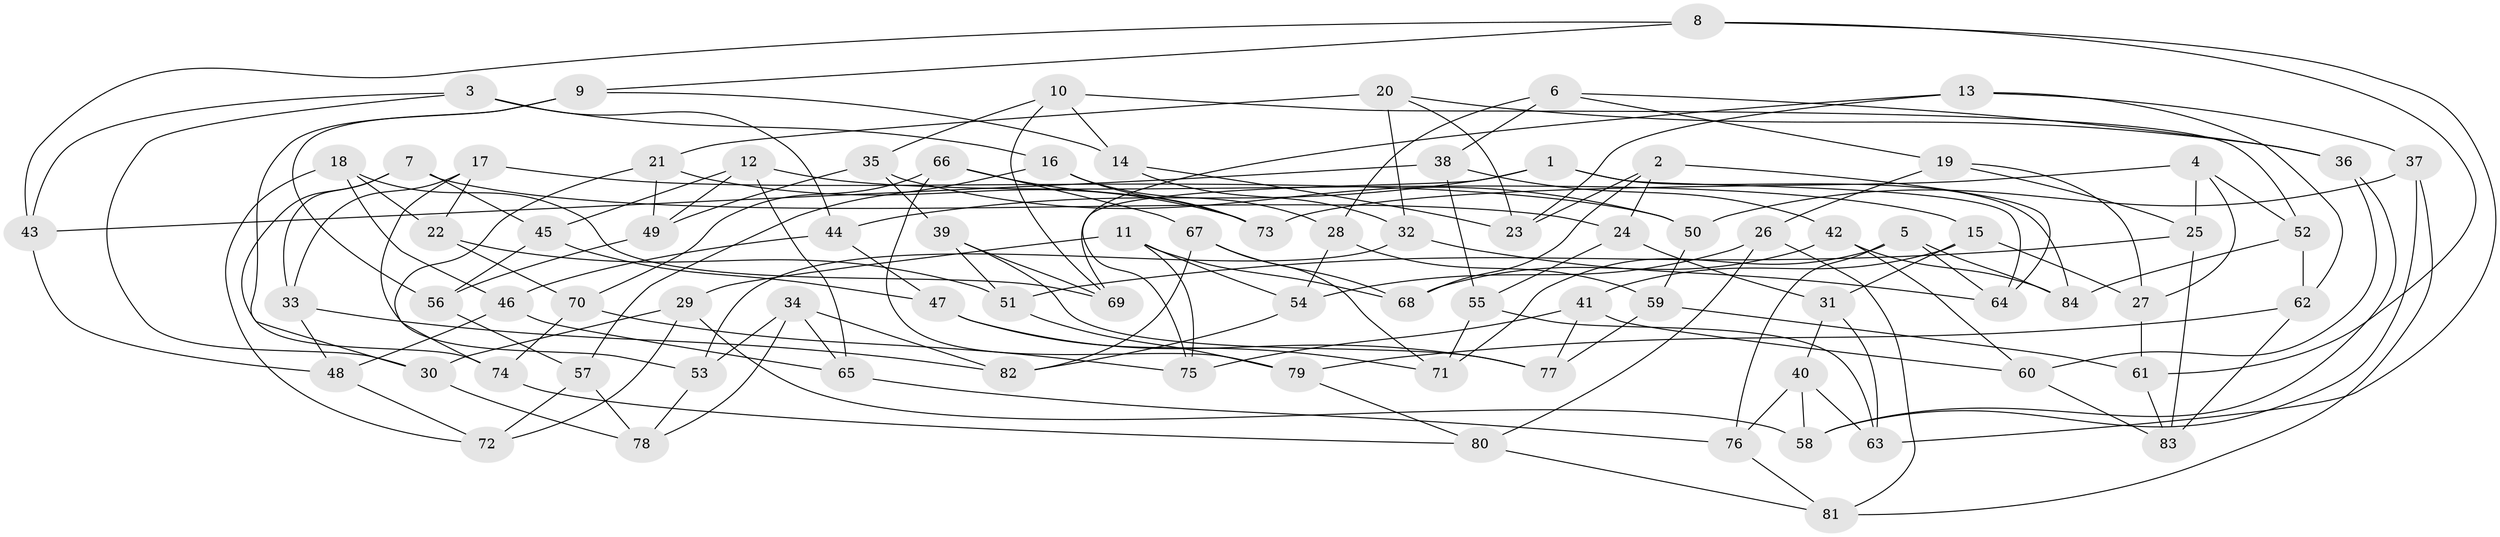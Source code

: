// coarse degree distribution, {6: 0.3448275862068966, 4: 0.5517241379310345, 5: 0.10344827586206896}
// Generated by graph-tools (version 1.1) at 2025/24/03/03/25 07:24:23]
// undirected, 84 vertices, 168 edges
graph export_dot {
graph [start="1"]
  node [color=gray90,style=filled];
  1;
  2;
  3;
  4;
  5;
  6;
  7;
  8;
  9;
  10;
  11;
  12;
  13;
  14;
  15;
  16;
  17;
  18;
  19;
  20;
  21;
  22;
  23;
  24;
  25;
  26;
  27;
  28;
  29;
  30;
  31;
  32;
  33;
  34;
  35;
  36;
  37;
  38;
  39;
  40;
  41;
  42;
  43;
  44;
  45;
  46;
  47;
  48;
  49;
  50;
  51;
  52;
  53;
  54;
  55;
  56;
  57;
  58;
  59;
  60;
  61;
  62;
  63;
  64;
  65;
  66;
  67;
  68;
  69;
  70;
  71;
  72;
  73;
  74;
  75;
  76;
  77;
  78;
  79;
  80;
  81;
  82;
  83;
  84;
  1 -- 84;
  1 -- 44;
  1 -- 64;
  1 -- 69;
  2 -- 23;
  2 -- 68;
  2 -- 24;
  2 -- 64;
  3 -- 44;
  3 -- 43;
  3 -- 30;
  3 -- 16;
  4 -- 73;
  4 -- 25;
  4 -- 52;
  4 -- 27;
  5 -- 64;
  5 -- 71;
  5 -- 84;
  5 -- 76;
  6 -- 36;
  6 -- 28;
  6 -- 19;
  6 -- 38;
  7 -- 24;
  7 -- 45;
  7 -- 30;
  7 -- 33;
  8 -- 43;
  8 -- 9;
  8 -- 63;
  8 -- 61;
  9 -- 14;
  9 -- 74;
  9 -- 56;
  10 -- 14;
  10 -- 35;
  10 -- 69;
  10 -- 52;
  11 -- 68;
  11 -- 29;
  11 -- 75;
  11 -- 54;
  12 -- 49;
  12 -- 15;
  12 -- 45;
  12 -- 65;
  13 -- 37;
  13 -- 23;
  13 -- 62;
  13 -- 75;
  14 -- 23;
  14 -- 32;
  15 -- 31;
  15 -- 27;
  15 -- 41;
  16 -- 57;
  16 -- 73;
  16 -- 28;
  17 -- 50;
  17 -- 33;
  17 -- 22;
  17 -- 53;
  18 -- 22;
  18 -- 69;
  18 -- 72;
  18 -- 46;
  19 -- 26;
  19 -- 27;
  19 -- 25;
  20 -- 32;
  20 -- 21;
  20 -- 23;
  20 -- 36;
  21 -- 74;
  21 -- 73;
  21 -- 49;
  22 -- 70;
  22 -- 51;
  24 -- 31;
  24 -- 55;
  25 -- 51;
  25 -- 83;
  26 -- 54;
  26 -- 81;
  26 -- 80;
  27 -- 61;
  28 -- 54;
  28 -- 59;
  29 -- 30;
  29 -- 58;
  29 -- 72;
  30 -- 78;
  31 -- 40;
  31 -- 63;
  32 -- 53;
  32 -- 64;
  33 -- 48;
  33 -- 82;
  34 -- 65;
  34 -- 53;
  34 -- 82;
  34 -- 78;
  35 -- 49;
  35 -- 39;
  35 -- 50;
  36 -- 58;
  36 -- 60;
  37 -- 50;
  37 -- 81;
  37 -- 58;
  38 -- 55;
  38 -- 43;
  38 -- 42;
  39 -- 77;
  39 -- 69;
  39 -- 51;
  40 -- 58;
  40 -- 76;
  40 -- 63;
  41 -- 60;
  41 -- 77;
  41 -- 75;
  42 -- 84;
  42 -- 60;
  42 -- 68;
  43 -- 48;
  44 -- 46;
  44 -- 47;
  45 -- 56;
  45 -- 47;
  46 -- 48;
  46 -- 65;
  47 -- 77;
  47 -- 71;
  48 -- 72;
  49 -- 56;
  50 -- 59;
  51 -- 79;
  52 -- 84;
  52 -- 62;
  53 -- 78;
  54 -- 82;
  55 -- 63;
  55 -- 71;
  56 -- 57;
  57 -- 78;
  57 -- 72;
  59 -- 61;
  59 -- 77;
  60 -- 83;
  61 -- 83;
  62 -- 79;
  62 -- 83;
  65 -- 76;
  66 -- 73;
  66 -- 79;
  66 -- 70;
  66 -- 67;
  67 -- 71;
  67 -- 82;
  67 -- 68;
  70 -- 74;
  70 -- 75;
  74 -- 80;
  76 -- 81;
  79 -- 80;
  80 -- 81;
}
